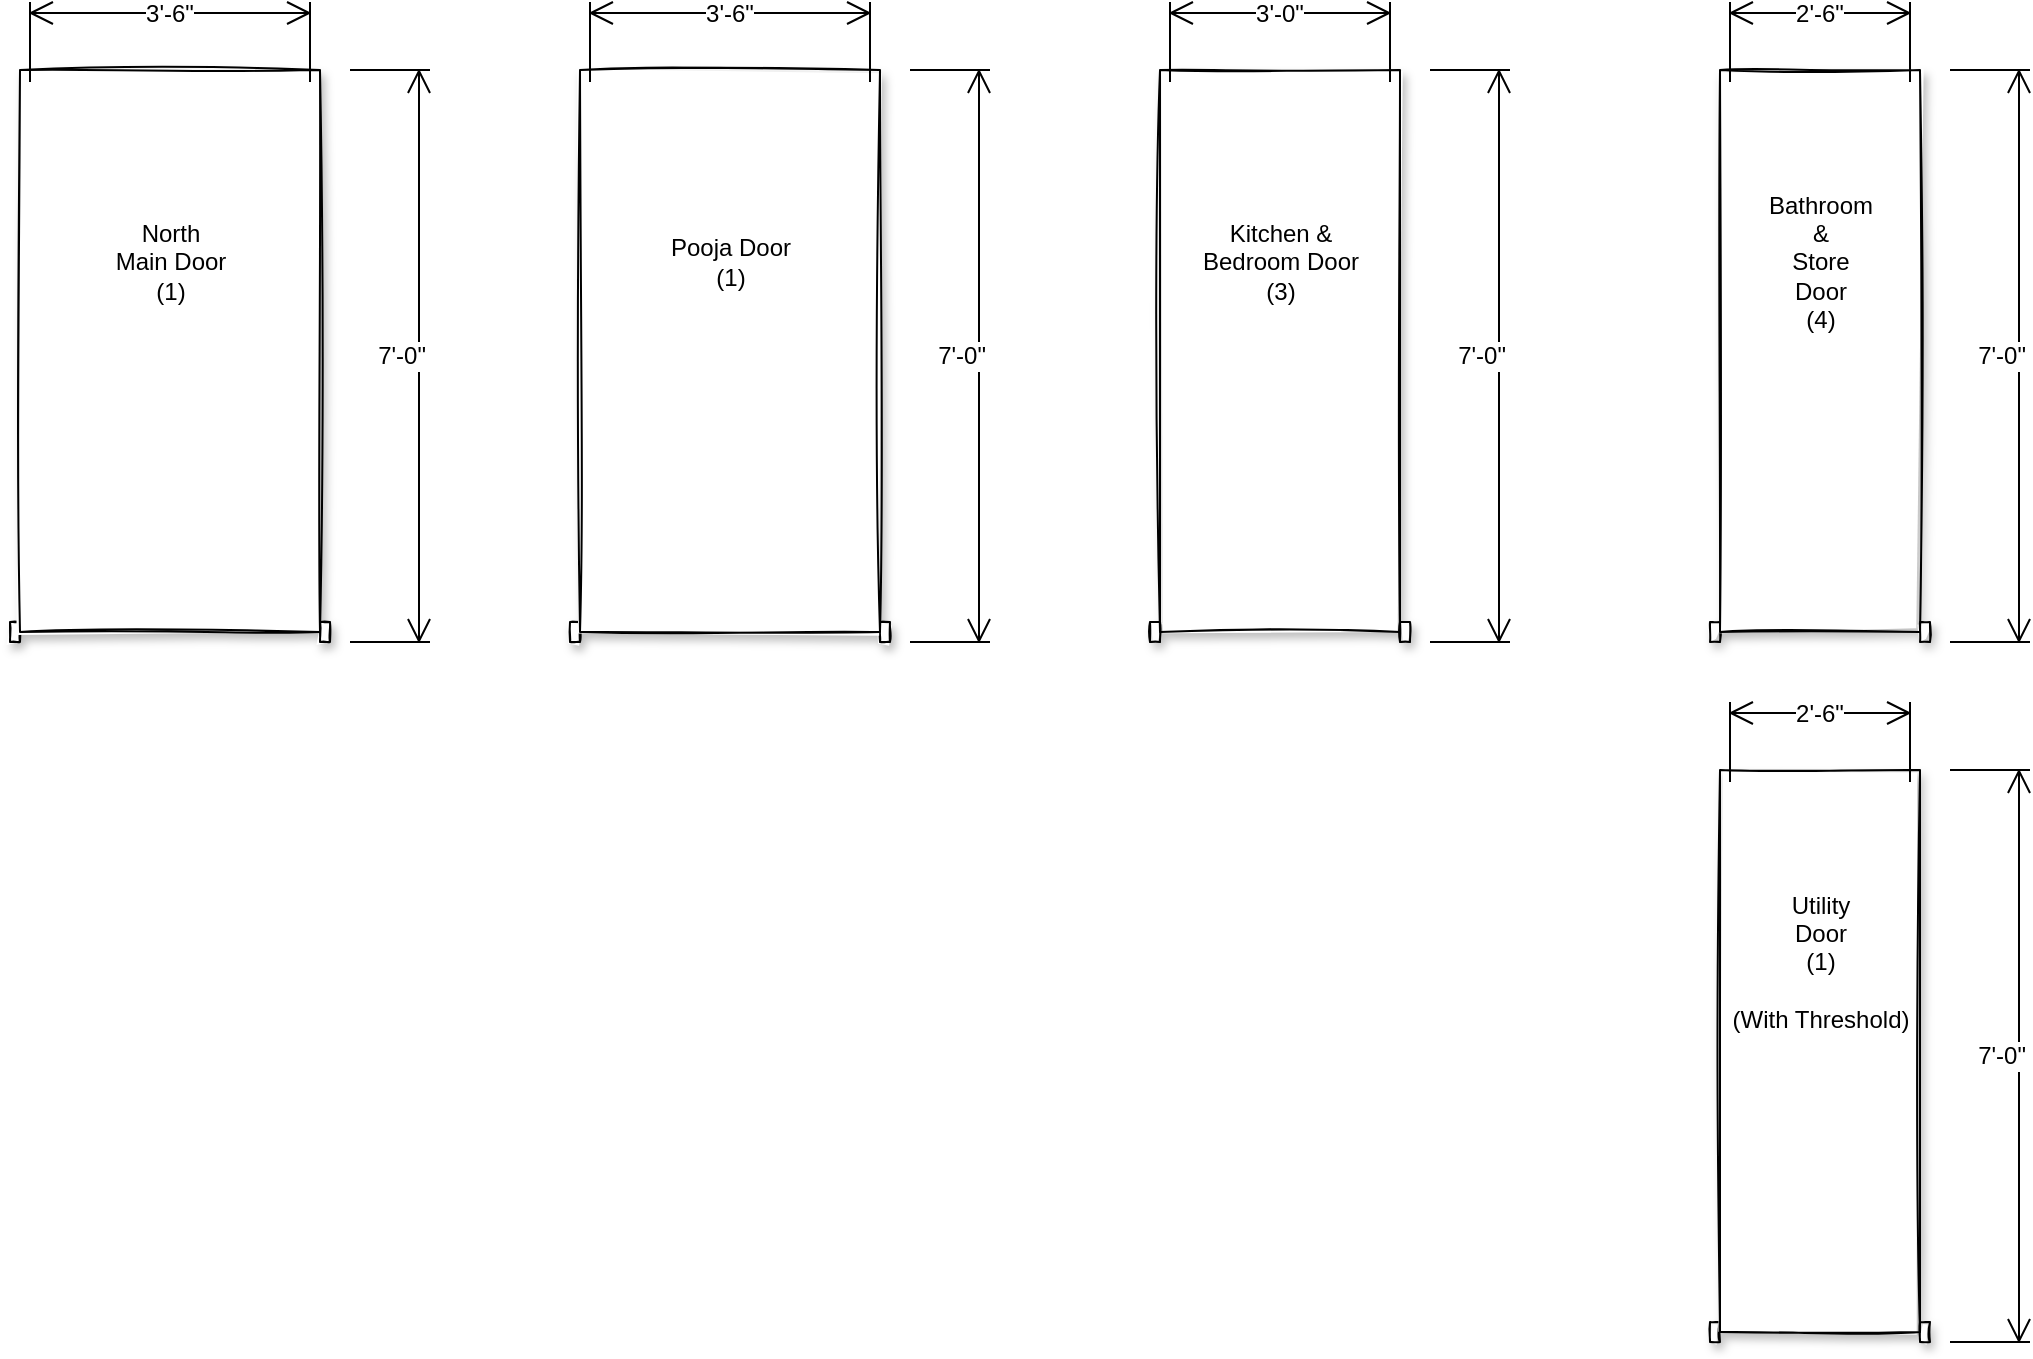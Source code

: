 <mxfile version="16.6.2" type="github" pages="2">
  <diagram id="2RyU8XgS3Ou342YZrbgs" name="GF Doors">
    <mxGraphModel dx="1328" dy="710" grid="1" gridSize="10" guides="1" tooltips="1" connect="1" arrows="1" fold="1" page="1" pageScale="1" pageWidth="1169" pageHeight="827" math="0" shadow="0">
      <root>
        <mxCell id="0" />
        <mxCell id="1" parent="0" />
        <mxCell id="-kedIc6O_IsfXzTdyW87-2" value="" style="verticalLabelPosition=bottom;html=1;verticalAlign=top;align=center;shape=mxgraph.floorplan.doorOverhead;gradientColor=none;shadow=1;sketch=1;" parent="1" vertex="1">
          <mxGeometry x="70" y="84" width="160" height="286" as="geometry" />
        </mxCell>
        <mxCell id="-kedIc6O_IsfXzTdyW87-6" value="3&#39;-6&quot;" style="shape=dimension;direction=west;whiteSpace=wrap;html=1;align=center;points=[];verticalAlign=top;spacingTop=-8;labelBackgroundColor=#ffffff" parent="1" vertex="1">
          <mxGeometry x="80" y="50" width="140" height="40" as="geometry" />
        </mxCell>
        <mxCell id="-kedIc6O_IsfXzTdyW87-7" value="7&#39;-0&quot;" style="shape=dimension;direction=north;whiteSpace=wrap;html=1;align=right;points=[];verticalAlign=middle;labelBackgroundColor=#ffffff;shadow=0;sketch=0;gradientColor=none;" parent="1" vertex="1">
          <mxGeometry x="240" y="84" width="40" height="286" as="geometry" />
        </mxCell>
        <mxCell id="-kedIc6O_IsfXzTdyW87-8" value="North&lt;br&gt;Main Door&lt;br&gt;(1)" style="text;html=1;resizable=0;autosize=1;align=center;verticalAlign=middle;points=[];fillColor=none;strokeColor=none;rounded=0;shadow=1;sketch=1;" parent="1" vertex="1">
          <mxGeometry x="115" y="155" width="70" height="50" as="geometry" />
        </mxCell>
        <mxCell id="nWWzbQOdUr0jvvoibdB6-1" value="" style="verticalLabelPosition=bottom;html=1;verticalAlign=top;align=center;shape=mxgraph.floorplan.doorOverhead;gradientColor=none;shadow=1;sketch=1;" vertex="1" parent="1">
          <mxGeometry x="350" y="84" width="160" height="286" as="geometry" />
        </mxCell>
        <mxCell id="nWWzbQOdUr0jvvoibdB6-2" value="3&#39;-6&quot;" style="shape=dimension;direction=west;whiteSpace=wrap;html=1;align=center;points=[];verticalAlign=top;spacingTop=-8;labelBackgroundColor=#ffffff" vertex="1" parent="1">
          <mxGeometry x="360" y="50" width="140" height="40" as="geometry" />
        </mxCell>
        <mxCell id="nWWzbQOdUr0jvvoibdB6-3" value="7&#39;-0&quot;" style="shape=dimension;direction=north;whiteSpace=wrap;html=1;align=right;points=[];verticalAlign=middle;labelBackgroundColor=#ffffff;shadow=0;sketch=0;gradientColor=none;" vertex="1" parent="1">
          <mxGeometry x="520" y="84" width="40" height="286" as="geometry" />
        </mxCell>
        <mxCell id="nWWzbQOdUr0jvvoibdB6-4" value="Pooja Door&lt;br&gt;(1)" style="text;html=1;resizable=0;autosize=1;align=center;verticalAlign=middle;points=[];fillColor=none;strokeColor=none;rounded=0;shadow=1;sketch=1;" vertex="1" parent="1">
          <mxGeometry x="390" y="165" width="80" height="30" as="geometry" />
        </mxCell>
        <mxCell id="nWWzbQOdUr0jvvoibdB6-5" value="" style="verticalLabelPosition=bottom;html=1;verticalAlign=top;align=center;shape=mxgraph.floorplan.doorOverhead;gradientColor=none;shadow=1;sketch=1;" vertex="1" parent="1">
          <mxGeometry x="640" y="84" width="130" height="286" as="geometry" />
        </mxCell>
        <mxCell id="nWWzbQOdUr0jvvoibdB6-6" value="3&#39;-0&quot;" style="shape=dimension;direction=west;whiteSpace=wrap;html=1;align=center;points=[];verticalAlign=top;spacingTop=-8;labelBackgroundColor=#ffffff" vertex="1" parent="1">
          <mxGeometry x="650" y="50" width="110" height="40" as="geometry" />
        </mxCell>
        <mxCell id="nWWzbQOdUr0jvvoibdB6-7" value="7&#39;-0&quot;" style="shape=dimension;direction=north;whiteSpace=wrap;html=1;align=right;points=[];verticalAlign=middle;labelBackgroundColor=#ffffff;shadow=0;sketch=0;gradientColor=none;" vertex="1" parent="1">
          <mxGeometry x="780" y="84" width="40" height="286" as="geometry" />
        </mxCell>
        <mxCell id="nWWzbQOdUr0jvvoibdB6-8" value="Kitchen &amp;amp;&lt;br&gt;Bedroom Door&lt;br&gt;(3)" style="text;html=1;resizable=0;autosize=1;align=center;verticalAlign=middle;points=[];fillColor=none;strokeColor=none;rounded=0;shadow=1;sketch=1;" vertex="1" parent="1">
          <mxGeometry x="660" y="155" width="90" height="50" as="geometry" />
        </mxCell>
        <mxCell id="nWWzbQOdUr0jvvoibdB6-9" value="" style="verticalLabelPosition=bottom;html=1;verticalAlign=top;align=center;shape=mxgraph.floorplan.doorOverhead;gradientColor=none;shadow=1;sketch=1;" vertex="1" parent="1">
          <mxGeometry x="920" y="84" width="110" height="286" as="geometry" />
        </mxCell>
        <mxCell id="nWWzbQOdUr0jvvoibdB6-10" value="2&#39;-6&quot;" style="shape=dimension;direction=west;whiteSpace=wrap;html=1;align=center;points=[];verticalAlign=top;spacingTop=-8;labelBackgroundColor=#ffffff" vertex="1" parent="1">
          <mxGeometry x="930" y="50" width="90" height="40" as="geometry" />
        </mxCell>
        <mxCell id="nWWzbQOdUr0jvvoibdB6-11" value="7&#39;-0&quot;" style="shape=dimension;direction=north;whiteSpace=wrap;html=1;align=right;points=[];verticalAlign=middle;labelBackgroundColor=#ffffff;shadow=0;sketch=0;gradientColor=none;" vertex="1" parent="1">
          <mxGeometry x="1040" y="84" width="40" height="286" as="geometry" />
        </mxCell>
        <mxCell id="nWWzbQOdUr0jvvoibdB6-12" value="Bathroom&lt;br&gt;&amp;amp;&lt;br&gt;Store&lt;br&gt;Door&lt;br&gt;(4)" style="text;html=1;resizable=0;autosize=1;align=center;verticalAlign=middle;points=[];fillColor=none;strokeColor=none;rounded=0;shadow=1;sketch=1;" vertex="1" parent="1">
          <mxGeometry x="940" y="140" width="70" height="80" as="geometry" />
        </mxCell>
        <mxCell id="nWWzbQOdUr0jvvoibdB6-17" value="" style="verticalLabelPosition=bottom;html=1;verticalAlign=top;align=center;shape=mxgraph.floorplan.doorOverhead;gradientColor=none;shadow=1;sketch=1;" vertex="1" parent="1">
          <mxGeometry x="920" y="434" width="110" height="286" as="geometry" />
        </mxCell>
        <mxCell id="nWWzbQOdUr0jvvoibdB6-18" value="2&#39;-6&quot;" style="shape=dimension;direction=west;whiteSpace=wrap;html=1;align=center;points=[];verticalAlign=top;spacingTop=-8;labelBackgroundColor=#ffffff" vertex="1" parent="1">
          <mxGeometry x="930" y="400" width="90" height="40" as="geometry" />
        </mxCell>
        <mxCell id="nWWzbQOdUr0jvvoibdB6-19" value="7&#39;-0&quot;" style="shape=dimension;direction=north;whiteSpace=wrap;html=1;align=right;points=[];verticalAlign=middle;labelBackgroundColor=#ffffff;shadow=0;sketch=0;gradientColor=none;" vertex="1" parent="1">
          <mxGeometry x="1040" y="434" width="40" height="286" as="geometry" />
        </mxCell>
        <mxCell id="nWWzbQOdUr0jvvoibdB6-20" value="Utility&lt;br&gt;Door&lt;br&gt;(1)&lt;br&gt;&lt;br&gt;(With Threshold)" style="text;html=1;resizable=0;autosize=1;align=center;verticalAlign=middle;points=[];fillColor=none;strokeColor=none;rounded=0;shadow=1;sketch=1;" vertex="1" parent="1">
          <mxGeometry x="925" y="490" width="100" height="80" as="geometry" />
        </mxCell>
      </root>
    </mxGraphModel>
  </diagram>
  <diagram name="GF Windows" id="BZlnHWajwyw8XFA7sFdJ">
    <mxGraphModel dx="1328" dy="710" grid="1" gridSize="10" guides="1" tooltips="1" connect="1" arrows="1" fold="1" page="1" pageScale="1" pageWidth="1169" pageHeight="827" math="0" shadow="0">
      <root>
        <mxCell id="9AlaRydBbtmJNh-A9zOE-0" />
        <mxCell id="9AlaRydBbtmJNh-A9zOE-1" parent="9AlaRydBbtmJNh-A9zOE-0" />
        <mxCell id="vrgFO_x-1VUMmjaWgAL5-11" value="" style="verticalLabelPosition=bottom;html=1;verticalAlign=top;align=center;shape=mxgraph.floorplan.doorOverhead;shadow=1;sketch=1;gradientColor=none;" vertex="1" parent="9AlaRydBbtmJNh-A9zOE-1">
          <mxGeometry x="710" y="400" width="90" height="210" as="geometry" />
        </mxCell>
        <mxCell id="vrgFO_x-1VUMmjaWgAL5-5" value="" style="verticalLabelPosition=bottom;html=1;verticalAlign=top;align=center;shape=mxgraph.floorplan.doorOverhead;shadow=1;sketch=1;gradientColor=none;" vertex="1" parent="9AlaRydBbtmJNh-A9zOE-1">
          <mxGeometry x="630" y="400" width="90" height="210" as="geometry" />
        </mxCell>
        <mxCell id="vrgFO_x-1VUMmjaWgAL5-4" value="" style="verticalLabelPosition=bottom;html=1;verticalAlign=top;align=center;shape=mxgraph.floorplan.doorOverhead;shadow=1;sketch=1;gradientColor=none;" vertex="1" parent="9AlaRydBbtmJNh-A9zOE-1">
          <mxGeometry x="550" y="400" width="90" height="210" as="geometry" />
        </mxCell>
        <mxCell id="vrgFO_x-1VUMmjaWgAL5-6" value="" style="verticalLabelPosition=bottom;html=1;verticalAlign=top;align=center;shape=mxgraph.floorplan.doorOverhead;shadow=1;sketch=1;gradientColor=none;" vertex="1" parent="9AlaRydBbtmJNh-A9zOE-1">
          <mxGeometry x="470" y="400" width="90" height="210" as="geometry" />
        </mxCell>
        <mxCell id="9AlaRydBbtmJNh-A9zOE-2" value="" style="verticalLabelPosition=bottom;html=1;verticalAlign=top;align=center;shape=mxgraph.floorplan.doorOverhead;shadow=1;sketch=1;gradientColor=none;" parent="9AlaRydBbtmJNh-A9zOE-1" vertex="1">
          <mxGeometry x="155" y="400" width="90" height="210" as="geometry" />
        </mxCell>
        <mxCell id="9AlaRydBbtmJNh-A9zOE-3" value="" style="verticalLabelPosition=bottom;html=1;verticalAlign=top;align=center;shape=mxgraph.floorplan.doorOverhead;shadow=1;sketch=1;gradientColor=none;" parent="9AlaRydBbtmJNh-A9zOE-1" vertex="1">
          <mxGeometry x="235" y="400" width="90" height="210" as="geometry" />
        </mxCell>
        <mxCell id="9AlaRydBbtmJNh-A9zOE-8" value="" style="verticalLabelPosition=bottom;html=1;verticalAlign=top;align=center;shape=mxgraph.floorplan.doorOverhead;shadow=1;sketch=1;gradientColor=none;" parent="9AlaRydBbtmJNh-A9zOE-1" vertex="1">
          <mxGeometry x="75" y="84" width="125" height="206" as="geometry" />
        </mxCell>
        <mxCell id="9AlaRydBbtmJNh-A9zOE-9" value="3&#39;-0&quot;" style="shape=dimension;direction=west;whiteSpace=wrap;html=1;align=center;points=[];verticalAlign=top;spacingTop=-8;labelBackgroundColor=#ffffff" parent="9AlaRydBbtmJNh-A9zOE-1" vertex="1">
          <mxGeometry x="87.5" y="50" width="100" height="40" as="geometry" />
        </mxCell>
        <mxCell id="9AlaRydBbtmJNh-A9zOE-10" value="5&#39;-0&quot;" style="shape=dimension;direction=north;whiteSpace=wrap;html=1;align=right;points=[];verticalAlign=middle;labelBackgroundColor=#ffffff;shadow=0;sketch=0;gradientColor=none;" parent="9AlaRydBbtmJNh-A9zOE-1" vertex="1">
          <mxGeometry x="210" y="84" width="40" height="206" as="geometry" />
        </mxCell>
        <mxCell id="9AlaRydBbtmJNh-A9zOE-11" value="North&lt;br&gt;Window&lt;br&gt;(1)" style="text;html=1;resizable=0;autosize=1;align=center;verticalAlign=middle;points=[];fillColor=none;strokeColor=none;rounded=0;shadow=1;sketch=1;" parent="9AlaRydBbtmJNh-A9zOE-1" vertex="1">
          <mxGeometry x="107.5" y="155" width="60" height="50" as="geometry" />
        </mxCell>
        <mxCell id="9AlaRydBbtmJNh-A9zOE-16" value="5&#39;-0&quot;" style="shape=dimension;direction=north;whiteSpace=wrap;html=1;align=right;points=[];verticalAlign=middle;labelBackgroundColor=#ffffff;shadow=0;sketch=0;gradientColor=none;" parent="9AlaRydBbtmJNh-A9zOE-1" vertex="1">
          <mxGeometry x="812.5" y="400" width="40" height="210" as="geometry" />
        </mxCell>
        <mxCell id="9AlaRydBbtmJNh-A9zOE-21" value="Guest Room&lt;br&gt;Window&lt;br&gt;(1)" style="text;html=1;resizable=0;autosize=1;align=center;verticalAlign=middle;points=[];fillColor=none;strokeColor=none;rounded=0;shadow=0;sketch=0;" parent="9AlaRydBbtmJNh-A9zOE-1" vertex="1">
          <mxGeometry x="555" y="470" width="80" height="50" as="geometry" />
        </mxCell>
        <mxCell id="9AlaRydBbtmJNh-A9zOE-22" value="" style="verticalLabelPosition=bottom;html=1;verticalAlign=top;align=center;shape=mxgraph.floorplan.doorOverhead;shadow=1;sketch=1;gradientColor=none;" parent="9AlaRydBbtmJNh-A9zOE-1" vertex="1">
          <mxGeometry x="315" y="84" width="95" height="166" as="geometry" />
        </mxCell>
        <mxCell id="9AlaRydBbtmJNh-A9zOE-23" value="2&#39;-0&quot;" style="shape=dimension;direction=west;whiteSpace=wrap;html=1;align=center;points=[];verticalAlign=top;spacingTop=-8;labelBackgroundColor=#ffffff" parent="9AlaRydBbtmJNh-A9zOE-1" vertex="1">
          <mxGeometry x="320" y="50" width="80" height="40" as="geometry" />
        </mxCell>
        <mxCell id="9AlaRydBbtmJNh-A9zOE-24" value="4&#39;-0&quot;" style="shape=dimension;direction=north;whiteSpace=wrap;html=1;align=right;points=[];verticalAlign=middle;labelBackgroundColor=#ffffff;shadow=0;sketch=0;gradientColor=none;" parent="9AlaRydBbtmJNh-A9zOE-1" vertex="1">
          <mxGeometry x="430" y="84" width="40" height="166" as="geometry" />
        </mxCell>
        <mxCell id="9AlaRydBbtmJNh-A9zOE-25" value="South &amp;amp; West&lt;br&gt;Windows&lt;br&gt;(5)" style="text;html=1;resizable=0;autosize=1;align=center;verticalAlign=middle;points=[];fillColor=none;strokeColor=none;rounded=0;shadow=0;sketch=0;" parent="9AlaRydBbtmJNh-A9zOE-1" vertex="1">
          <mxGeometry x="315" y="155" width="90" height="50" as="geometry" />
        </mxCell>
        <mxCell id="9AlaRydBbtmJNh-A9zOE-26" value="" style="verticalLabelPosition=bottom;html=1;verticalAlign=top;align=center;shape=mxgraph.floorplan.doorOverhead;shadow=1;sketch=1;gradientColor=none;" parent="9AlaRydBbtmJNh-A9zOE-1" vertex="1">
          <mxGeometry x="75" y="400" width="90" height="210" as="geometry" />
        </mxCell>
        <mxCell id="9AlaRydBbtmJNh-A9zOE-27" value="5&#39;-0&quot;" style="shape=dimension;direction=north;whiteSpace=wrap;html=1;align=right;points=[];verticalAlign=middle;labelBackgroundColor=#ffffff;shadow=0;sketch=0;gradientColor=none;" parent="9AlaRydBbtmJNh-A9zOE-1" vertex="1">
          <mxGeometry x="335" y="400" width="40" height="210" as="geometry" />
        </mxCell>
        <mxCell id="9AlaRydBbtmJNh-A9zOE-28" value="2&#39;-0&quot;" style="shape=dimension;direction=west;whiteSpace=wrap;html=1;align=center;points=[];verticalAlign=top;spacingTop=-8;labelBackgroundColor=#ffffff" parent="9AlaRydBbtmJNh-A9zOE-1" vertex="1">
          <mxGeometry x="85" y="370" width="70" height="40" as="geometry" />
        </mxCell>
        <mxCell id="9AlaRydBbtmJNh-A9zOE-29" value="2&#39;-0&quot;" style="shape=dimension;direction=west;whiteSpace=wrap;html=1;align=center;points=[];verticalAlign=top;spacingTop=-8;labelBackgroundColor=#ffffff" parent="9AlaRydBbtmJNh-A9zOE-1" vertex="1">
          <mxGeometry x="165" y="370" width="70" height="40" as="geometry" />
        </mxCell>
        <mxCell id="9AlaRydBbtmJNh-A9zOE-30" value="2&#39;-0&quot;" style="shape=dimension;direction=west;whiteSpace=wrap;html=1;align=center;points=[];verticalAlign=top;spacingTop=-8;labelBackgroundColor=#ffffff" parent="9AlaRydBbtmJNh-A9zOE-1" vertex="1">
          <mxGeometry x="245" y="370" width="70" height="40" as="geometry" />
        </mxCell>
        <mxCell id="9AlaRydBbtmJNh-A9zOE-31" value="" style="verticalLabelPosition=bottom;html=1;verticalAlign=top;align=center;shape=mxgraph.floorplan.doorOverhead;shadow=1;sketch=1;gradientColor=none;" parent="9AlaRydBbtmJNh-A9zOE-1" vertex="1">
          <mxGeometry x="510" y="84" width="125" height="76" as="geometry" />
        </mxCell>
        <mxCell id="9AlaRydBbtmJNh-A9zOE-32" value="3&#39;-0&quot;" style="shape=dimension;direction=west;whiteSpace=wrap;html=1;align=center;points=[];verticalAlign=top;spacingTop=-8;labelBackgroundColor=#ffffff" parent="9AlaRydBbtmJNh-A9zOE-1" vertex="1">
          <mxGeometry x="522.5" y="50" width="100" height="40" as="geometry" />
        </mxCell>
        <mxCell id="9AlaRydBbtmJNh-A9zOE-33" value="2&#39;-0&quot;" style="shape=dimension;direction=north;whiteSpace=wrap;html=1;align=right;points=[];verticalAlign=middle;labelBackgroundColor=#ffffff;shadow=0;sketch=0;gradientColor=none;" parent="9AlaRydBbtmJNh-A9zOE-1" vertex="1">
          <mxGeometry x="650" y="84" width="40" height="76" as="geometry" />
        </mxCell>
        <mxCell id="9AlaRydBbtmJNh-A9zOE-34" value="Kitchen&lt;br&gt;Window&lt;br&gt;(1)" style="text;html=1;resizable=0;autosize=1;align=center;verticalAlign=middle;points=[];fillColor=none;strokeColor=none;rounded=0;shadow=0;sketch=0;" parent="9AlaRydBbtmJNh-A9zOE-1" vertex="1">
          <mxGeometry x="542.5" y="97" width="60" height="50" as="geometry" />
        </mxCell>
        <mxCell id="9AlaRydBbtmJNh-A9zOE-35" value="" style="verticalLabelPosition=bottom;html=1;verticalAlign=top;align=center;shape=mxgraph.floorplan.doorOverhead;shadow=1;sketch=1;gradientColor=none;" parent="9AlaRydBbtmJNh-A9zOE-1" vertex="1">
          <mxGeometry x="760" y="244" width="130" height="71" as="geometry" />
        </mxCell>
        <mxCell id="9AlaRydBbtmJNh-A9zOE-36" value="3&#39;-0&quot;" style="shape=dimension;direction=west;whiteSpace=wrap;html=1;align=center;points=[];verticalAlign=top;spacingTop=-8;labelBackgroundColor=#ffffff" parent="9AlaRydBbtmJNh-A9zOE-1" vertex="1">
          <mxGeometry x="772.5" y="210" width="107.5" height="40" as="geometry" />
        </mxCell>
        <mxCell id="9AlaRydBbtmJNh-A9zOE-37" value="1&#39;-6&quot;" style="shape=dimension;direction=north;whiteSpace=wrap;html=1;align=right;points=[];verticalAlign=middle;labelBackgroundColor=#ffffff;shadow=0;sketch=0;gradientColor=none;" parent="9AlaRydBbtmJNh-A9zOE-1" vertex="1">
          <mxGeometry x="900" y="244" width="40" height="71" as="geometry" />
        </mxCell>
        <mxCell id="9AlaRydBbtmJNh-A9zOE-38" value="Bathroom &amp;amp; Store&lt;br&gt;Ventilator&lt;br&gt;(4)" style="text;html=1;resizable=0;autosize=1;align=center;verticalAlign=middle;points=[];fillColor=none;strokeColor=none;rounded=0;shadow=0;sketch=0;" parent="9AlaRydBbtmJNh-A9zOE-1" vertex="1">
          <mxGeometry x="771.25" y="255" width="110" height="50" as="geometry" />
        </mxCell>
        <mxCell id="9AlaRydBbtmJNh-A9zOE-39" value="Dining Room&lt;br&gt;Window&lt;br&gt;(1)" style="text;html=1;resizable=0;autosize=1;align=center;verticalAlign=middle;points=[];fillColor=none;strokeColor=none;rounded=0;shadow=0;sketch=0;" parent="9AlaRydBbtmJNh-A9zOE-1" vertex="1">
          <mxGeometry x="160" y="480" width="80" height="50" as="geometry" />
        </mxCell>
        <mxCell id="vrgFO_x-1VUMmjaWgAL5-0" value="" style="verticalLabelPosition=bottom;html=1;verticalAlign=top;align=center;shape=mxgraph.floorplan.doorOverhead;shadow=1;sketch=1;gradientColor=none;" vertex="1" parent="9AlaRydBbtmJNh-A9zOE-1">
          <mxGeometry x="760" y="84" width="130" height="81" as="geometry" />
        </mxCell>
        <mxCell id="vrgFO_x-1VUMmjaWgAL5-1" value="3&#39;-0&quot;" style="shape=dimension;direction=west;whiteSpace=wrap;html=1;align=center;points=[];verticalAlign=top;spacingTop=-8;labelBackgroundColor=#ffffff" vertex="1" parent="9AlaRydBbtmJNh-A9zOE-1">
          <mxGeometry x="772.5" y="50" width="107.5" height="40" as="geometry" />
        </mxCell>
        <mxCell id="vrgFO_x-1VUMmjaWgAL5-2" value="2&#39;-0&quot;" style="shape=dimension;direction=north;whiteSpace=wrap;html=1;align=right;points=[];verticalAlign=middle;labelBackgroundColor=#ffffff;shadow=0;sketch=0;gradientColor=none;" vertex="1" parent="9AlaRydBbtmJNh-A9zOE-1">
          <mxGeometry x="900" y="84" width="40" height="76" as="geometry" />
        </mxCell>
        <mxCell id="vrgFO_x-1VUMmjaWgAL5-3" value="Pooja&lt;br&gt;Ventilator&lt;br&gt;(1)" style="text;html=1;resizable=0;autosize=1;align=center;verticalAlign=middle;points=[];fillColor=none;strokeColor=none;rounded=0;shadow=0;sketch=0;" vertex="1" parent="9AlaRydBbtmJNh-A9zOE-1">
          <mxGeometry x="790" y="99.5" width="70" height="50" as="geometry" />
        </mxCell>
        <mxCell id="vrgFO_x-1VUMmjaWgAL5-7" value="2&#39;-0&quot;" style="shape=dimension;direction=west;whiteSpace=wrap;html=1;align=center;points=[];verticalAlign=top;spacingTop=-8;labelBackgroundColor=#ffffff" vertex="1" parent="9AlaRydBbtmJNh-A9zOE-1">
          <mxGeometry x="480" y="370" width="70" height="40" as="geometry" />
        </mxCell>
        <mxCell id="vrgFO_x-1VUMmjaWgAL5-8" value="2&#39;-0&quot;" style="shape=dimension;direction=west;whiteSpace=wrap;html=1;align=center;points=[];verticalAlign=top;spacingTop=-8;labelBackgroundColor=#ffffff" vertex="1" parent="9AlaRydBbtmJNh-A9zOE-1">
          <mxGeometry x="560" y="370" width="70" height="40" as="geometry" />
        </mxCell>
        <mxCell id="vrgFO_x-1VUMmjaWgAL5-9" value="2&#39;-0&quot;" style="shape=dimension;direction=west;whiteSpace=wrap;html=1;align=center;points=[];verticalAlign=top;spacingTop=-8;labelBackgroundColor=#ffffff" vertex="1" parent="9AlaRydBbtmJNh-A9zOE-1">
          <mxGeometry x="640" y="370" width="70" height="40" as="geometry" />
        </mxCell>
        <mxCell id="vrgFO_x-1VUMmjaWgAL5-12" value="2&#39;-0&quot;" style="shape=dimension;direction=west;whiteSpace=wrap;html=1;align=center;points=[];verticalAlign=top;spacingTop=-8;labelBackgroundColor=#ffffff" vertex="1" parent="9AlaRydBbtmJNh-A9zOE-1">
          <mxGeometry x="720" y="370" width="70" height="40" as="geometry" />
        </mxCell>
      </root>
    </mxGraphModel>
  </diagram>
</mxfile>
